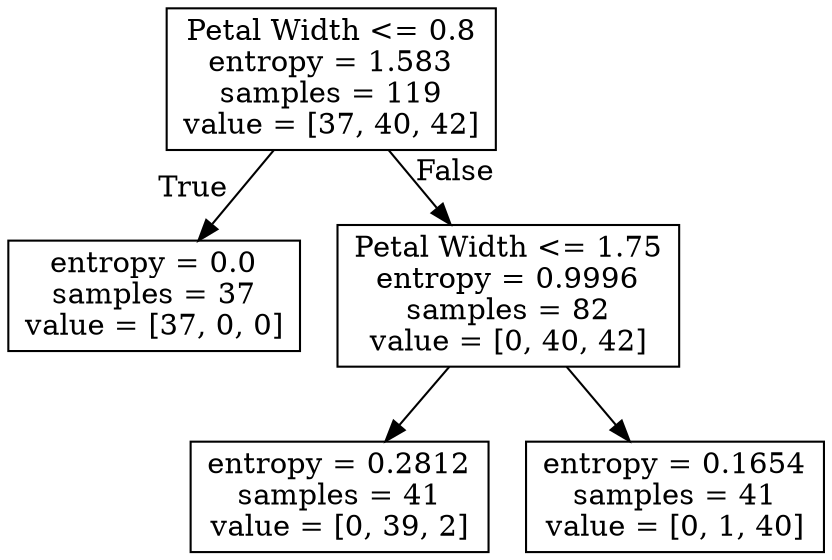 digraph Tree {
node [shape=box] ;
0 [label="Petal Width <= 0.8\nentropy = 1.583\nsamples = 119\nvalue = [37, 40, 42]"] ;
1 [label="entropy = 0.0\nsamples = 37\nvalue = [37, 0, 0]"] ;
0 -> 1 [labeldistance=2.5, labelangle=45, headlabel="True"] ;
2 [label="Petal Width <= 1.75\nentropy = 0.9996\nsamples = 82\nvalue = [0, 40, 42]"] ;
0 -> 2 [labeldistance=2.5, labelangle=-45, headlabel="False"] ;
3 [label="entropy = 0.2812\nsamples = 41\nvalue = [0, 39, 2]"] ;
2 -> 3 ;
4 [label="entropy = 0.1654\nsamples = 41\nvalue = [0, 1, 40]"] ;
2 -> 4 ;
}
